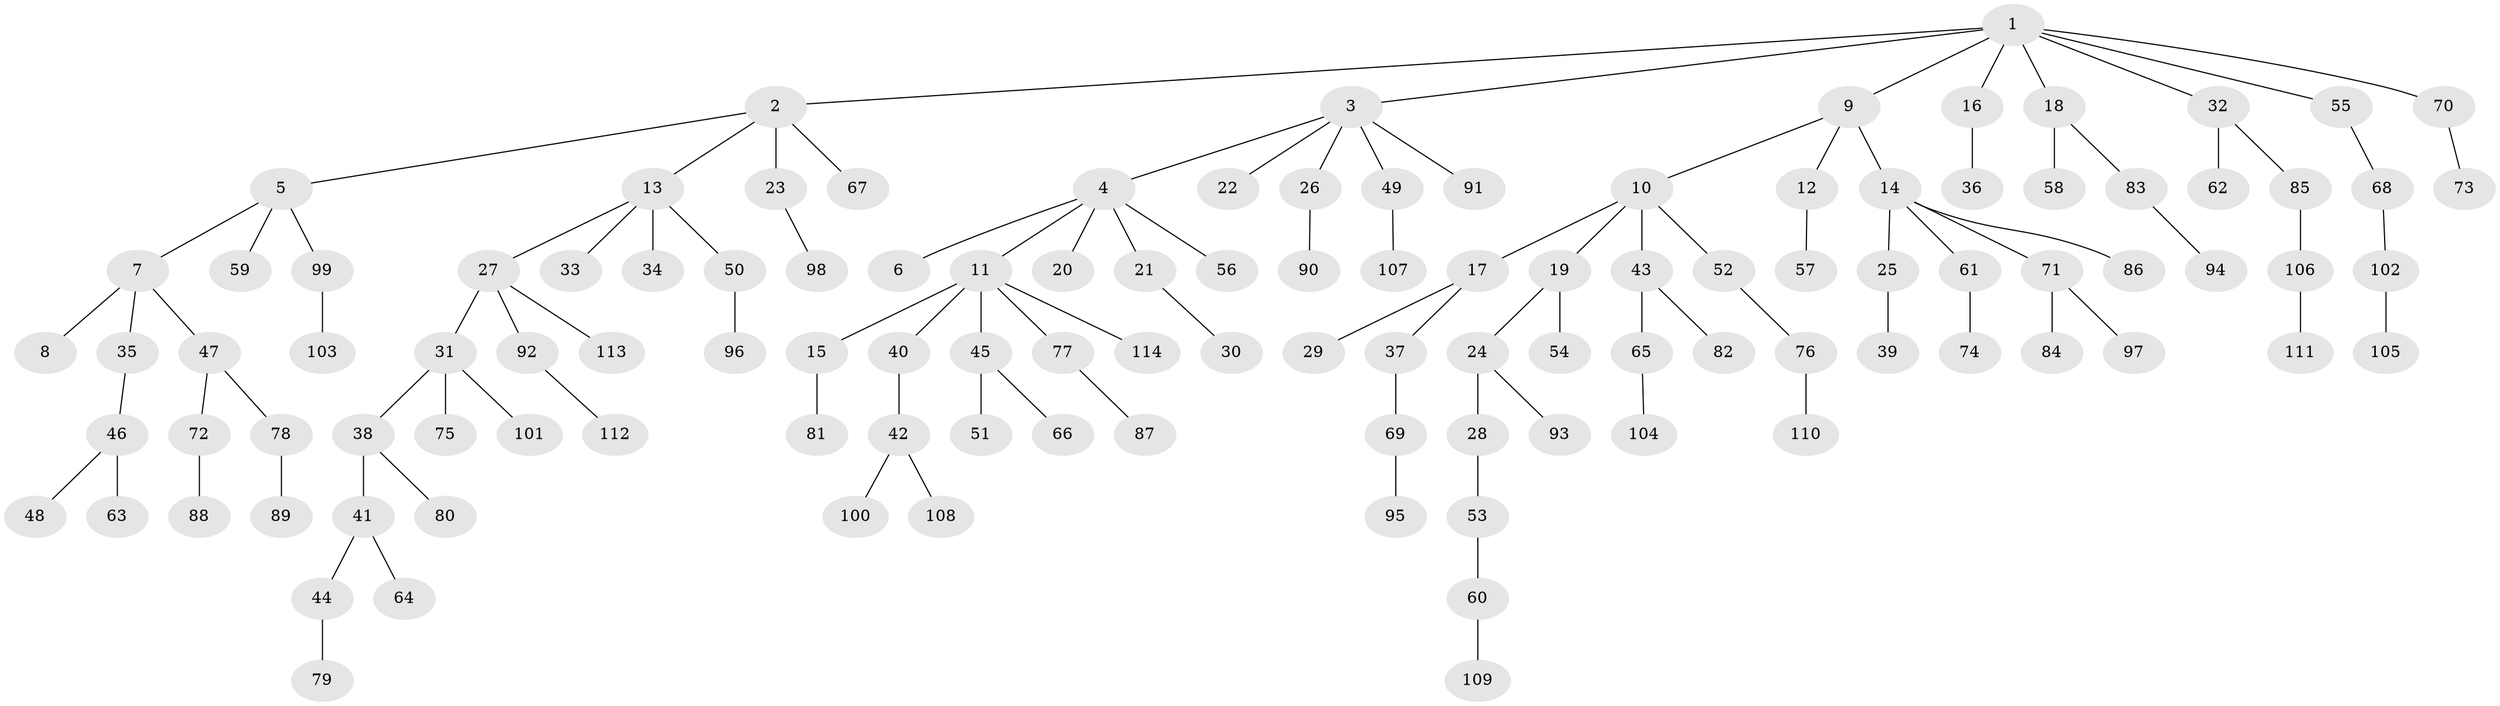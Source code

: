 // coarse degree distribution, {1: 0.49122807017543857, 4: 0.08771929824561403, 3: 0.08771929824561403, 2: 0.2982456140350877, 10: 0.017543859649122806, 5: 0.017543859649122806}
// Generated by graph-tools (version 1.1) at 2025/37/03/04/25 23:37:30]
// undirected, 114 vertices, 113 edges
graph export_dot {
  node [color=gray90,style=filled];
  1;
  2;
  3;
  4;
  5;
  6;
  7;
  8;
  9;
  10;
  11;
  12;
  13;
  14;
  15;
  16;
  17;
  18;
  19;
  20;
  21;
  22;
  23;
  24;
  25;
  26;
  27;
  28;
  29;
  30;
  31;
  32;
  33;
  34;
  35;
  36;
  37;
  38;
  39;
  40;
  41;
  42;
  43;
  44;
  45;
  46;
  47;
  48;
  49;
  50;
  51;
  52;
  53;
  54;
  55;
  56;
  57;
  58;
  59;
  60;
  61;
  62;
  63;
  64;
  65;
  66;
  67;
  68;
  69;
  70;
  71;
  72;
  73;
  74;
  75;
  76;
  77;
  78;
  79;
  80;
  81;
  82;
  83;
  84;
  85;
  86;
  87;
  88;
  89;
  90;
  91;
  92;
  93;
  94;
  95;
  96;
  97;
  98;
  99;
  100;
  101;
  102;
  103;
  104;
  105;
  106;
  107;
  108;
  109;
  110;
  111;
  112;
  113;
  114;
  1 -- 2;
  1 -- 3;
  1 -- 9;
  1 -- 16;
  1 -- 18;
  1 -- 32;
  1 -- 55;
  1 -- 70;
  2 -- 5;
  2 -- 13;
  2 -- 23;
  2 -- 67;
  3 -- 4;
  3 -- 22;
  3 -- 26;
  3 -- 49;
  3 -- 91;
  4 -- 6;
  4 -- 11;
  4 -- 20;
  4 -- 21;
  4 -- 56;
  5 -- 7;
  5 -- 59;
  5 -- 99;
  7 -- 8;
  7 -- 35;
  7 -- 47;
  9 -- 10;
  9 -- 12;
  9 -- 14;
  10 -- 17;
  10 -- 19;
  10 -- 43;
  10 -- 52;
  11 -- 15;
  11 -- 40;
  11 -- 45;
  11 -- 77;
  11 -- 114;
  12 -- 57;
  13 -- 27;
  13 -- 33;
  13 -- 34;
  13 -- 50;
  14 -- 25;
  14 -- 61;
  14 -- 71;
  14 -- 86;
  15 -- 81;
  16 -- 36;
  17 -- 29;
  17 -- 37;
  18 -- 58;
  18 -- 83;
  19 -- 24;
  19 -- 54;
  21 -- 30;
  23 -- 98;
  24 -- 28;
  24 -- 93;
  25 -- 39;
  26 -- 90;
  27 -- 31;
  27 -- 92;
  27 -- 113;
  28 -- 53;
  31 -- 38;
  31 -- 75;
  31 -- 101;
  32 -- 62;
  32 -- 85;
  35 -- 46;
  37 -- 69;
  38 -- 41;
  38 -- 80;
  40 -- 42;
  41 -- 44;
  41 -- 64;
  42 -- 100;
  42 -- 108;
  43 -- 65;
  43 -- 82;
  44 -- 79;
  45 -- 51;
  45 -- 66;
  46 -- 48;
  46 -- 63;
  47 -- 72;
  47 -- 78;
  49 -- 107;
  50 -- 96;
  52 -- 76;
  53 -- 60;
  55 -- 68;
  60 -- 109;
  61 -- 74;
  65 -- 104;
  68 -- 102;
  69 -- 95;
  70 -- 73;
  71 -- 84;
  71 -- 97;
  72 -- 88;
  76 -- 110;
  77 -- 87;
  78 -- 89;
  83 -- 94;
  85 -- 106;
  92 -- 112;
  99 -- 103;
  102 -- 105;
  106 -- 111;
}
